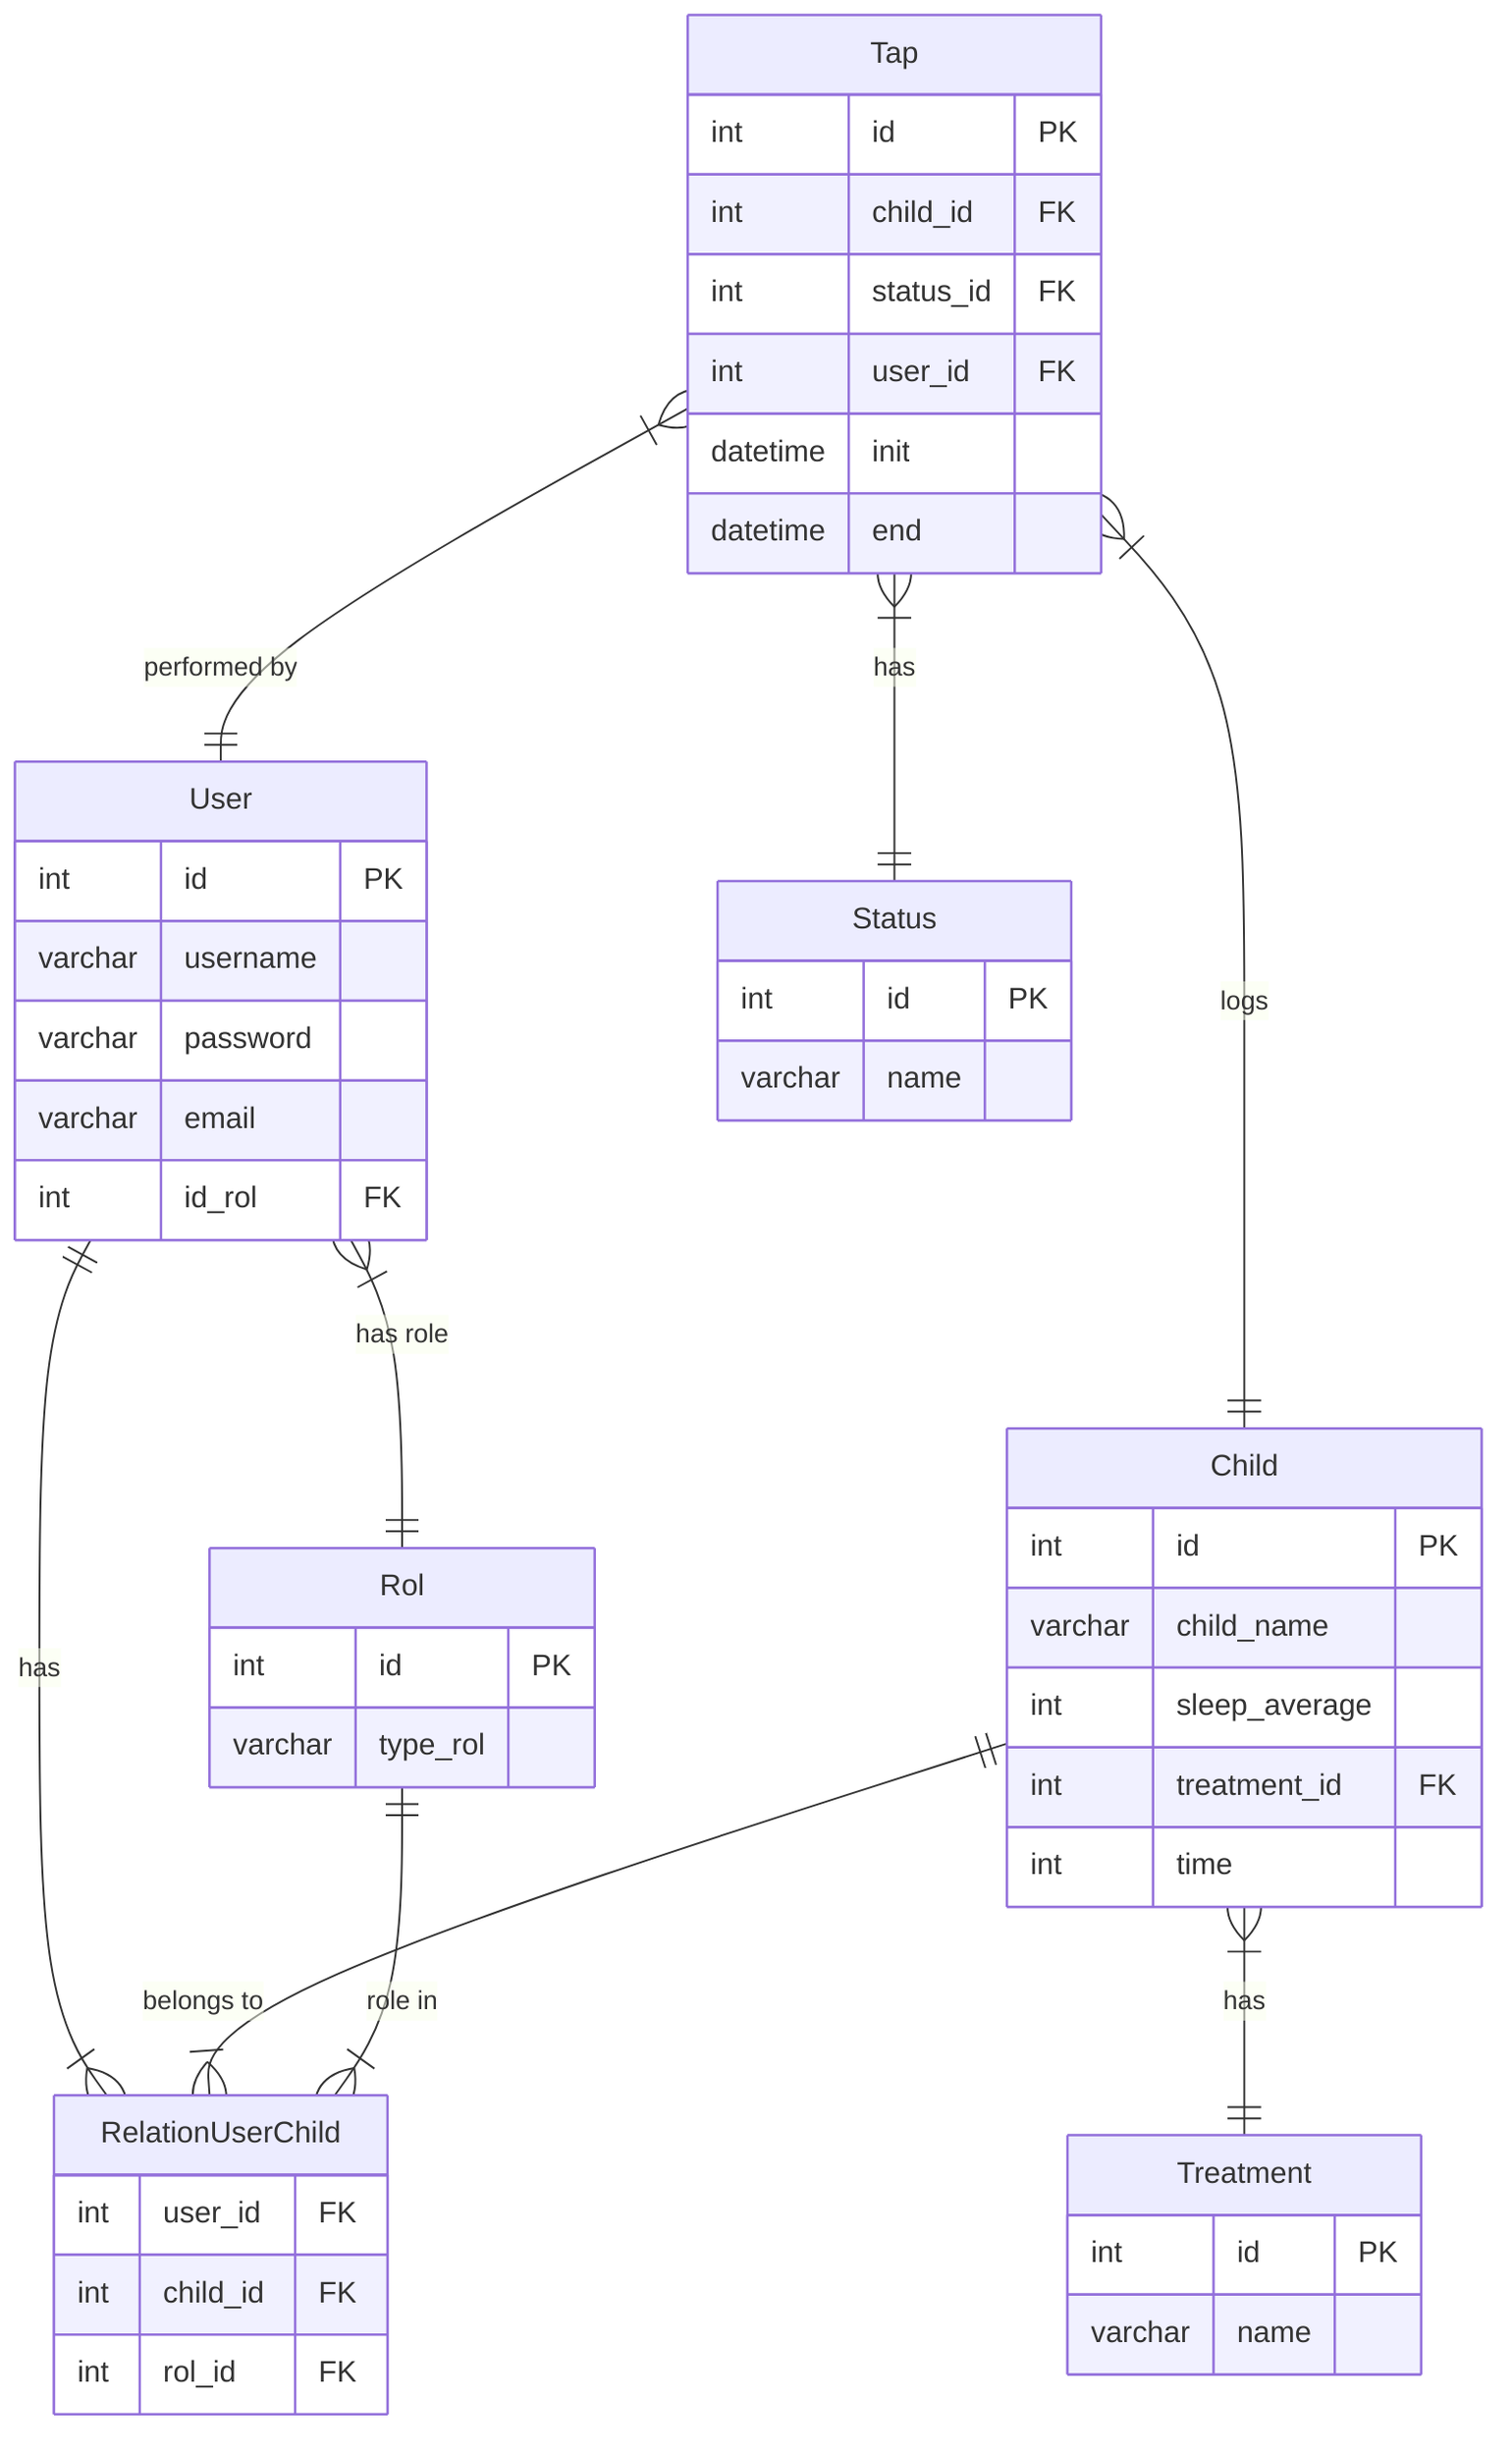 erDiagram
    Rol {
        int id PK
        varchar type_rol
    }

    User {
        int id PK
        varchar username
        varchar password
        varchar email
        int id_rol FK
    }

    Treatment {
        int id PK
        varchar name
    }

    Child {
        int id PK
        varchar child_name
        int sleep_average
        int treatment_id FK
        int time
    }

    Status {
        int id PK
        varchar name
    }

    Tap {
        int id PK
        int child_id FK
        int status_id FK
        int user_id FK
        datetime init
        datetime end
    }

    RelationUserChild {
        int user_id FK
        int child_id FK
        int rol_id FK
    }

    %% Relationships
    User ||--|{ RelationUserChild : "has"
    Child ||--|{ RelationUserChild : "belongs to"
    Rol ||--|{ RelationUserChild : "role in"

    Child }|--|| Treatment : "has"
    Tap }|--|| Child : "logs"
    Tap }|--|| Status : "has"
    Tap }|--|| User : "performed by"

    User }|--|| Rol : "has role"
